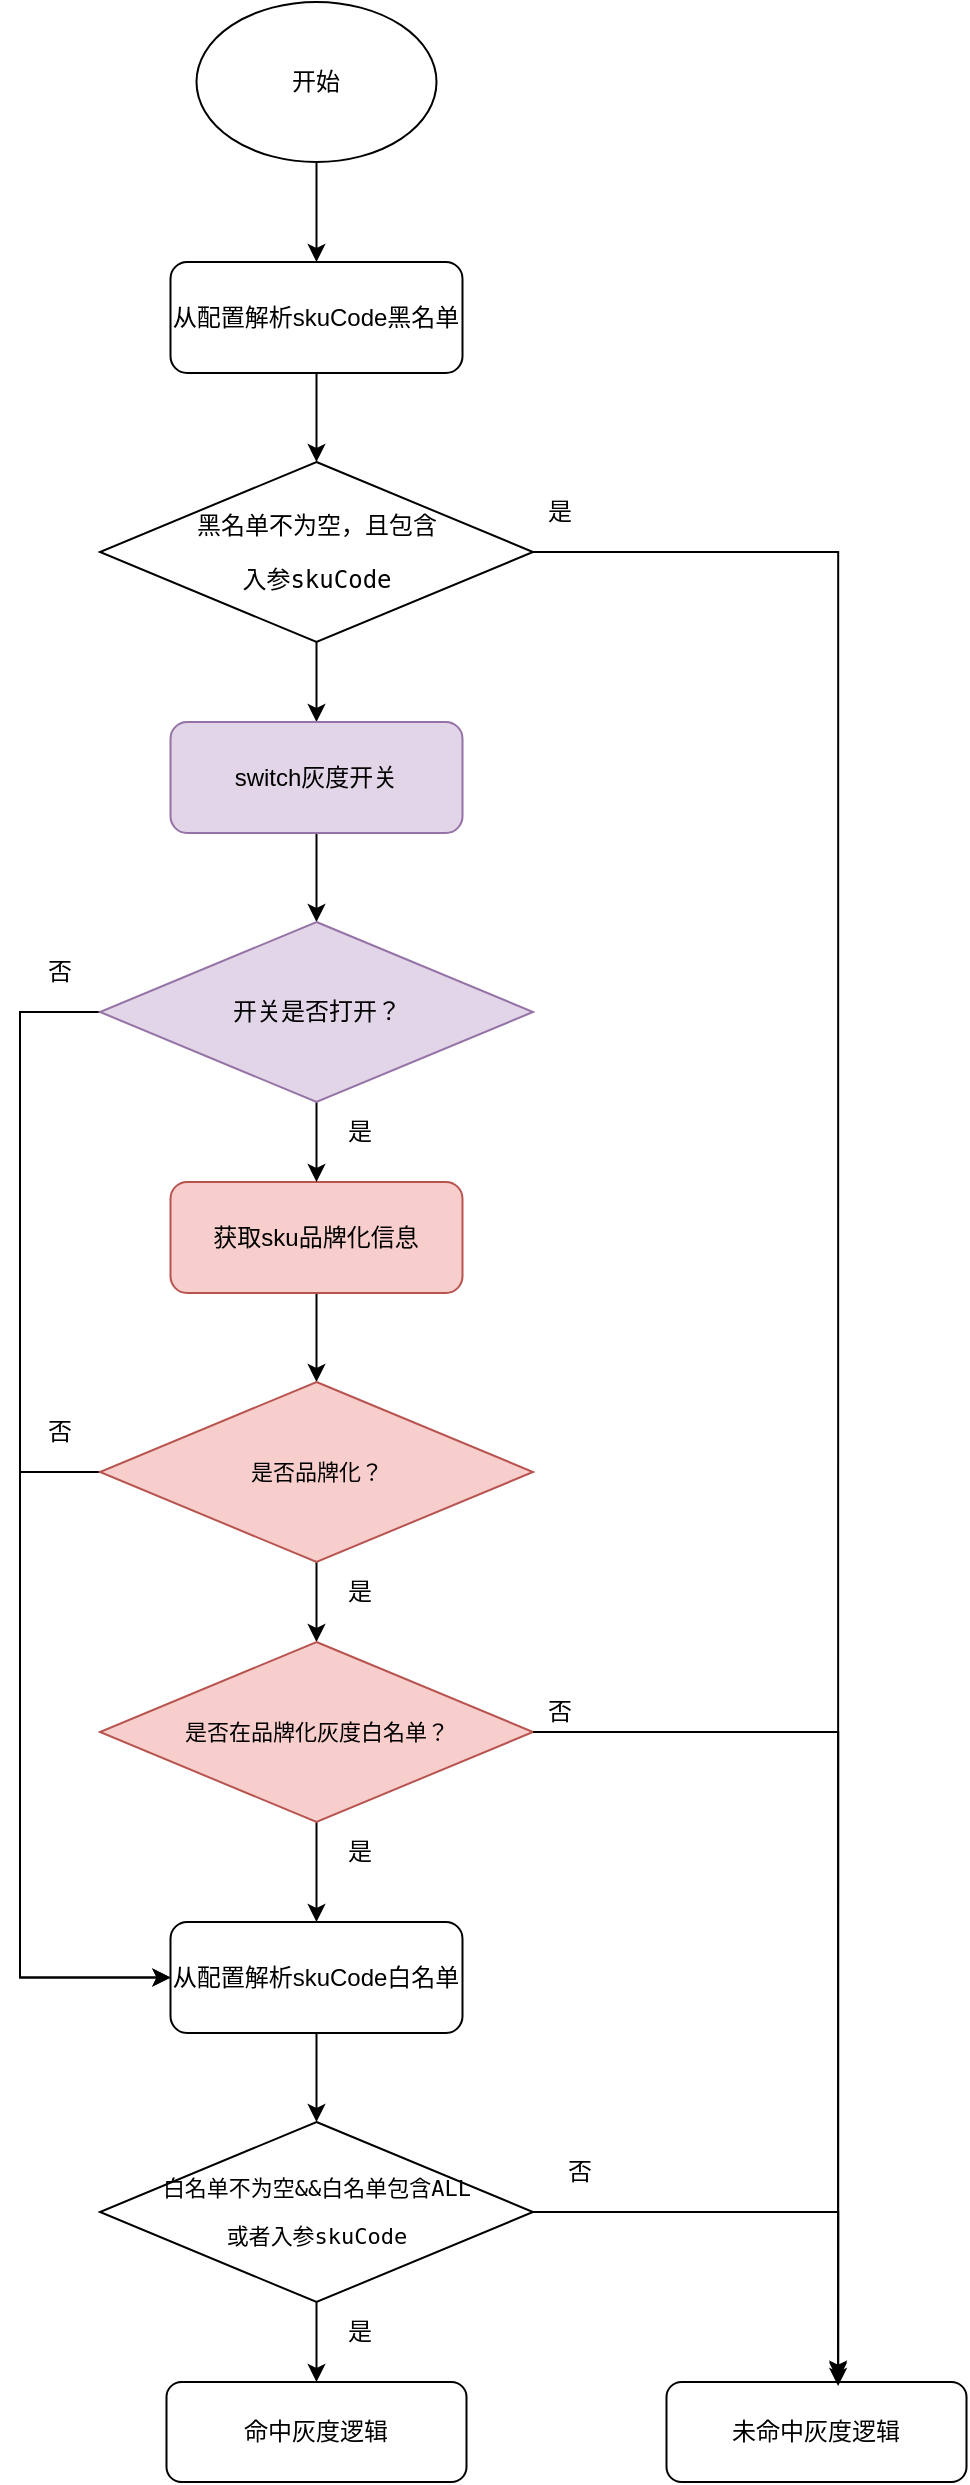 <mxfile version="27.0.6">
  <diagram name="第 1 页" id="TPPGtjHfXh9HnJe1UCOh">
    <mxGraphModel dx="615" dy="-385" grid="1" gridSize="10" guides="1" tooltips="1" connect="1" arrows="1" fold="1" page="1" pageScale="1" pageWidth="827" pageHeight="1169" math="0" shadow="0">
      <root>
        <mxCell id="0" />
        <mxCell id="1" parent="0" />
        <mxCell id="UmKEvGoLfJC2SGq9Wwgh-12" value="是" style="text;html=1;align=center;verticalAlign=middle;whiteSpace=wrap;rounded=0;" vertex="1" parent="1">
          <mxGeometry x="990" y="2870" width="60" height="30" as="geometry" />
        </mxCell>
        <mxCell id="UmKEvGoLfJC2SGq9Wwgh-39" value="是" style="text;html=1;align=center;verticalAlign=middle;whiteSpace=wrap;rounded=0;" vertex="1" parent="1">
          <mxGeometry x="990" y="2500" width="60" height="30" as="geometry" />
        </mxCell>
        <mxCell id="UmKEvGoLfJC2SGq9Wwgh-62" value="是" style="text;html=1;align=center;verticalAlign=middle;whiteSpace=wrap;rounded=0;" vertex="1" parent="1">
          <mxGeometry x="1090" y="1960" width="60" height="30" as="geometry" />
        </mxCell>
        <mxCell id="UmKEvGoLfJC2SGq9Wwgh-63" value="否" style="text;html=1;align=center;verticalAlign=middle;whiteSpace=wrap;rounded=0;" vertex="1" parent="1">
          <mxGeometry x="1100" y="2790" width="60" height="30" as="geometry" />
        </mxCell>
        <mxCell id="UmKEvGoLfJC2SGq9Wwgh-64" value="是" style="text;html=1;align=center;verticalAlign=middle;whiteSpace=wrap;rounded=0;" vertex="1" parent="1">
          <mxGeometry x="990" y="2270" width="60" height="30" as="geometry" />
        </mxCell>
        <mxCell id="UmKEvGoLfJC2SGq9Wwgh-65" value="否" style="text;html=1;align=center;verticalAlign=middle;whiteSpace=wrap;rounded=0;" vertex="1" parent="1">
          <mxGeometry x="1090" y="2560" width="60" height="30" as="geometry" />
        </mxCell>
        <mxCell id="UmKEvGoLfJC2SGq9Wwgh-66" value="命中灰度逻辑" style="rounded=1;whiteSpace=wrap;html=1;fillColor=none;strokeColor=default;" vertex="1" parent="1">
          <mxGeometry x="923.25" y="2910" width="150" height="50" as="geometry" />
        </mxCell>
        <mxCell id="UmKEvGoLfJC2SGq9Wwgh-77" style="edgeStyle=orthogonalEdgeStyle;rounded=0;orthogonalLoop=1;jettySize=auto;html=1;exitX=0.5;exitY=1;exitDx=0;exitDy=0;entryX=0.5;entryY=0;entryDx=0;entryDy=0;" edge="1" parent="1" source="UmKEvGoLfJC2SGq9Wwgh-67" target="UmKEvGoLfJC2SGq9Wwgh-69">
          <mxGeometry relative="1" as="geometry" />
        </mxCell>
        <mxCell id="UmKEvGoLfJC2SGq9Wwgh-67" value="从配置解析skuCode黑名单" style="rounded=1;whiteSpace=wrap;html=1;fillColor=none;" vertex="1" parent="1">
          <mxGeometry x="925.25" y="1850" width="146" height="55.5" as="geometry" />
        </mxCell>
        <mxCell id="UmKEvGoLfJC2SGq9Wwgh-83" style="edgeStyle=orthogonalEdgeStyle;rounded=0;orthogonalLoop=1;jettySize=auto;html=1;exitX=0.5;exitY=1;exitDx=0;exitDy=0;entryX=0.5;entryY=0;entryDx=0;entryDy=0;" edge="1" parent="1" source="UmKEvGoLfJC2SGq9Wwgh-68" target="UmKEvGoLfJC2SGq9Wwgh-70">
          <mxGeometry relative="1" as="geometry" />
        </mxCell>
        <mxCell id="UmKEvGoLfJC2SGq9Wwgh-68" value="获取sku品牌化信息" style="rounded=1;whiteSpace=wrap;html=1;fillColor=#f8cecc;strokeColor=#b85450;" vertex="1" parent="1">
          <mxGeometry x="925.25" y="2310" width="146" height="55.5" as="geometry" />
        </mxCell>
        <mxCell id="UmKEvGoLfJC2SGq9Wwgh-88" style="edgeStyle=orthogonalEdgeStyle;rounded=0;orthogonalLoop=1;jettySize=auto;html=1;exitX=0.5;exitY=1;exitDx=0;exitDy=0;entryX=0.5;entryY=0;entryDx=0;entryDy=0;" edge="1" parent="1" source="UmKEvGoLfJC2SGq9Wwgh-69" target="UmKEvGoLfJC2SGq9Wwgh-78">
          <mxGeometry relative="1" as="geometry" />
        </mxCell>
        <mxCell id="UmKEvGoLfJC2SGq9Wwgh-91" style="edgeStyle=orthogonalEdgeStyle;rounded=0;orthogonalLoop=1;jettySize=auto;html=1;exitX=1;exitY=0.5;exitDx=0;exitDy=0;entryX=0.572;entryY=-0.033;entryDx=0;entryDy=0;entryPerimeter=0;" edge="1" parent="1" source="UmKEvGoLfJC2SGq9Wwgh-69" target="UmKEvGoLfJC2SGq9Wwgh-71">
          <mxGeometry relative="1" as="geometry">
            <mxPoint x="1180" y="2713.636" as="targetPoint" />
          </mxGeometry>
        </mxCell>
        <mxCell id="UmKEvGoLfJC2SGq9Wwgh-69" value="&lt;pre&gt;&lt;pre&gt;&lt;pre style=&quot;font-size: 12px;&quot;&gt;黑名单不为空，且包含&lt;/pre&gt;&lt;pre style=&quot;font-size: 12px;&quot;&gt;入参skuCode&lt;/pre&gt;&lt;/pre&gt;&lt;/pre&gt;" style="rhombus;whiteSpace=wrap;html=1;fillColor=none;verticalAlign=middle;horizontal=1;spacing=0;fontSize=11;" vertex="1" parent="1">
          <mxGeometry x="890" y="1950" width="216.5" height="90" as="geometry" />
        </mxCell>
        <mxCell id="UmKEvGoLfJC2SGq9Wwgh-84" style="edgeStyle=orthogonalEdgeStyle;rounded=0;orthogonalLoop=1;jettySize=auto;html=1;exitX=0.5;exitY=1;exitDx=0;exitDy=0;entryX=0.5;entryY=0;entryDx=0;entryDy=0;" edge="1" parent="1" source="UmKEvGoLfJC2SGq9Wwgh-70" target="UmKEvGoLfJC2SGq9Wwgh-72">
          <mxGeometry relative="1" as="geometry" />
        </mxCell>
        <mxCell id="UmKEvGoLfJC2SGq9Wwgh-92" style="edgeStyle=orthogonalEdgeStyle;rounded=0;orthogonalLoop=1;jettySize=auto;html=1;exitX=0;exitY=0.5;exitDx=0;exitDy=0;entryX=0;entryY=0.5;entryDx=0;entryDy=0;" edge="1" parent="1" source="UmKEvGoLfJC2SGq9Wwgh-70" target="UmKEvGoLfJC2SGq9Wwgh-73">
          <mxGeometry relative="1" as="geometry">
            <Array as="points">
              <mxPoint x="850" y="2455" />
              <mxPoint x="850" y="2708" />
            </Array>
          </mxGeometry>
        </mxCell>
        <mxCell id="UmKEvGoLfJC2SGq9Wwgh-70" value="&lt;pre&gt;&lt;pre&gt;是否品牌化？&lt;/pre&gt;&lt;/pre&gt;" style="rhombus;whiteSpace=wrap;html=1;fillColor=#f8cecc;verticalAlign=middle;horizontal=1;spacing=0;fontSize=11;strokeColor=#b85450;" vertex="1" parent="1">
          <mxGeometry x="890" y="2410" width="216.5" height="90" as="geometry" />
        </mxCell>
        <mxCell id="UmKEvGoLfJC2SGq9Wwgh-71" value="未命中灰度逻辑" style="rounded=1;whiteSpace=wrap;html=1;fillColor=none;strokeColor=default;" vertex="1" parent="1">
          <mxGeometry x="1173.25" y="2910" width="150" height="50" as="geometry" />
        </mxCell>
        <mxCell id="UmKEvGoLfJC2SGq9Wwgh-85" style="edgeStyle=orthogonalEdgeStyle;rounded=0;orthogonalLoop=1;jettySize=auto;html=1;exitX=0.5;exitY=1;exitDx=0;exitDy=0;" edge="1" parent="1" source="UmKEvGoLfJC2SGq9Wwgh-72" target="UmKEvGoLfJC2SGq9Wwgh-73">
          <mxGeometry relative="1" as="geometry" />
        </mxCell>
        <mxCell id="UmKEvGoLfJC2SGq9Wwgh-72" value="&lt;pre&gt;&lt;pre&gt;是否在品牌化灰度白名单？&lt;/pre&gt;&lt;/pre&gt;" style="rhombus;whiteSpace=wrap;html=1;fillColor=#f8cecc;verticalAlign=middle;horizontal=1;spacing=0;fontSize=11;strokeColor=#b85450;" vertex="1" parent="1">
          <mxGeometry x="890" y="2540" width="216.5" height="90" as="geometry" />
        </mxCell>
        <mxCell id="UmKEvGoLfJC2SGq9Wwgh-86" style="edgeStyle=orthogonalEdgeStyle;rounded=0;orthogonalLoop=1;jettySize=auto;html=1;exitX=0.5;exitY=1;exitDx=0;exitDy=0;entryX=0.5;entryY=0;entryDx=0;entryDy=0;" edge="1" parent="1" source="UmKEvGoLfJC2SGq9Wwgh-73" target="UmKEvGoLfJC2SGq9Wwgh-74">
          <mxGeometry relative="1" as="geometry" />
        </mxCell>
        <mxCell id="UmKEvGoLfJC2SGq9Wwgh-73" value="从配置解析skuCode白名单" style="rounded=1;whiteSpace=wrap;html=1;fillColor=none;" vertex="1" parent="1">
          <mxGeometry x="925.25" y="2680" width="146" height="55.5" as="geometry" />
        </mxCell>
        <mxCell id="UmKEvGoLfJC2SGq9Wwgh-87" style="edgeStyle=orthogonalEdgeStyle;rounded=0;orthogonalLoop=1;jettySize=auto;html=1;exitX=0.5;exitY=1;exitDx=0;exitDy=0;entryX=0.5;entryY=0;entryDx=0;entryDy=0;" edge="1" parent="1" source="UmKEvGoLfJC2SGq9Wwgh-74" target="UmKEvGoLfJC2SGq9Wwgh-66">
          <mxGeometry relative="1" as="geometry" />
        </mxCell>
        <mxCell id="UmKEvGoLfJC2SGq9Wwgh-74" value="&lt;pre&gt;&lt;pre&gt;&lt;font&gt;白名单不为空&amp;amp;&amp;amp;白名单包含ALL&lt;/font&gt;&lt;/pre&gt;&lt;pre&gt;&lt;font&gt;或者&lt;/font&gt;入参skuCode&lt;/pre&gt;&lt;/pre&gt;" style="rhombus;whiteSpace=wrap;html=1;fillColor=none;verticalAlign=middle;horizontal=1;spacing=0;fontSize=11;" vertex="1" parent="1">
          <mxGeometry x="890" y="2780" width="216.5" height="90" as="geometry" />
        </mxCell>
        <mxCell id="UmKEvGoLfJC2SGq9Wwgh-76" style="edgeStyle=orthogonalEdgeStyle;rounded=0;orthogonalLoop=1;jettySize=auto;html=1;exitX=0.5;exitY=1;exitDx=0;exitDy=0;entryX=0.5;entryY=0;entryDx=0;entryDy=0;" edge="1" parent="1" source="UmKEvGoLfJC2SGq9Wwgh-75" target="UmKEvGoLfJC2SGq9Wwgh-67">
          <mxGeometry relative="1" as="geometry" />
        </mxCell>
        <mxCell id="UmKEvGoLfJC2SGq9Wwgh-75" value="开始" style="ellipse;whiteSpace=wrap;html=1;fillColor=none;" vertex="1" parent="1">
          <mxGeometry x="938.25" y="1720" width="120" height="80" as="geometry" />
        </mxCell>
        <mxCell id="UmKEvGoLfJC2SGq9Wwgh-89" style="edgeStyle=orthogonalEdgeStyle;rounded=0;orthogonalLoop=1;jettySize=auto;html=1;exitX=0.5;exitY=1;exitDx=0;exitDy=0;entryX=0.5;entryY=0;entryDx=0;entryDy=0;" edge="1" parent="1" source="UmKEvGoLfJC2SGq9Wwgh-78" target="UmKEvGoLfJC2SGq9Wwgh-79">
          <mxGeometry relative="1" as="geometry" />
        </mxCell>
        <mxCell id="UmKEvGoLfJC2SGq9Wwgh-78" value="switch灰度开关" style="rounded=1;whiteSpace=wrap;html=1;fillColor=#e1d5e7;strokeColor=#9673a6;" vertex="1" parent="1">
          <mxGeometry x="925.25" y="2080" width="146" height="55.5" as="geometry" />
        </mxCell>
        <mxCell id="UmKEvGoLfJC2SGq9Wwgh-81" style="edgeStyle=orthogonalEdgeStyle;rounded=0;orthogonalLoop=1;jettySize=auto;html=1;exitX=0;exitY=0.5;exitDx=0;exitDy=0;entryX=0;entryY=0.5;entryDx=0;entryDy=0;" edge="1" parent="1" source="UmKEvGoLfJC2SGq9Wwgh-79" target="UmKEvGoLfJC2SGq9Wwgh-73">
          <mxGeometry relative="1" as="geometry">
            <Array as="points">
              <mxPoint x="850" y="2225" />
              <mxPoint x="850" y="2708" />
            </Array>
          </mxGeometry>
        </mxCell>
        <mxCell id="UmKEvGoLfJC2SGq9Wwgh-82" style="edgeStyle=orthogonalEdgeStyle;rounded=0;orthogonalLoop=1;jettySize=auto;html=1;exitX=0.5;exitY=1;exitDx=0;exitDy=0;entryX=0.5;entryY=0;entryDx=0;entryDy=0;" edge="1" parent="1" source="UmKEvGoLfJC2SGq9Wwgh-79" target="UmKEvGoLfJC2SGq9Wwgh-68">
          <mxGeometry relative="1" as="geometry" />
        </mxCell>
        <mxCell id="UmKEvGoLfJC2SGq9Wwgh-79" value="&lt;pre&gt;&lt;pre&gt;&lt;pre style=&quot;font-size: 12px;&quot;&gt;开关是否打开？&lt;/pre&gt;&lt;/pre&gt;&lt;/pre&gt;" style="rhombus;whiteSpace=wrap;html=1;fillColor=#e1d5e7;verticalAlign=middle;horizontal=1;spacing=0;fontSize=11;strokeColor=#9673a6;" vertex="1" parent="1">
          <mxGeometry x="890" y="2180" width="216.5" height="90" as="geometry" />
        </mxCell>
        <mxCell id="UmKEvGoLfJC2SGq9Wwgh-90" value="否" style="text;html=1;align=center;verticalAlign=middle;whiteSpace=wrap;rounded=0;" vertex="1" parent="1">
          <mxGeometry x="840" y="2190" width="60" height="30" as="geometry" />
        </mxCell>
        <mxCell id="UmKEvGoLfJC2SGq9Wwgh-93" value="否" style="text;html=1;align=center;verticalAlign=middle;whiteSpace=wrap;rounded=0;" vertex="1" parent="1">
          <mxGeometry x="840" y="2420" width="60" height="30" as="geometry" />
        </mxCell>
        <mxCell id="UmKEvGoLfJC2SGq9Wwgh-94" style="edgeStyle=orthogonalEdgeStyle;rounded=0;orthogonalLoop=1;jettySize=auto;html=1;exitX=1;exitY=0.5;exitDx=0;exitDy=0;entryX=0.572;entryY=-0.015;entryDx=0;entryDy=0;entryPerimeter=0;" edge="1" parent="1" source="UmKEvGoLfJC2SGq9Wwgh-72" target="UmKEvGoLfJC2SGq9Wwgh-71">
          <mxGeometry relative="1" as="geometry" />
        </mxCell>
        <mxCell id="UmKEvGoLfJC2SGq9Wwgh-97" style="edgeStyle=orthogonalEdgeStyle;rounded=0;orthogonalLoop=1;jettySize=auto;html=1;exitX=1;exitY=0.5;exitDx=0;exitDy=0;entryX=0.572;entryY=0.04;entryDx=0;entryDy=0;entryPerimeter=0;" edge="1" parent="1" source="UmKEvGoLfJC2SGq9Wwgh-74" target="UmKEvGoLfJC2SGq9Wwgh-71">
          <mxGeometry relative="1" as="geometry" />
        </mxCell>
        <mxCell id="UmKEvGoLfJC2SGq9Wwgh-99" value="是" style="text;html=1;align=center;verticalAlign=middle;whiteSpace=wrap;rounded=0;" vertex="1" parent="1">
          <mxGeometry x="990" y="2630" width="60" height="30" as="geometry" />
        </mxCell>
      </root>
    </mxGraphModel>
  </diagram>
</mxfile>

